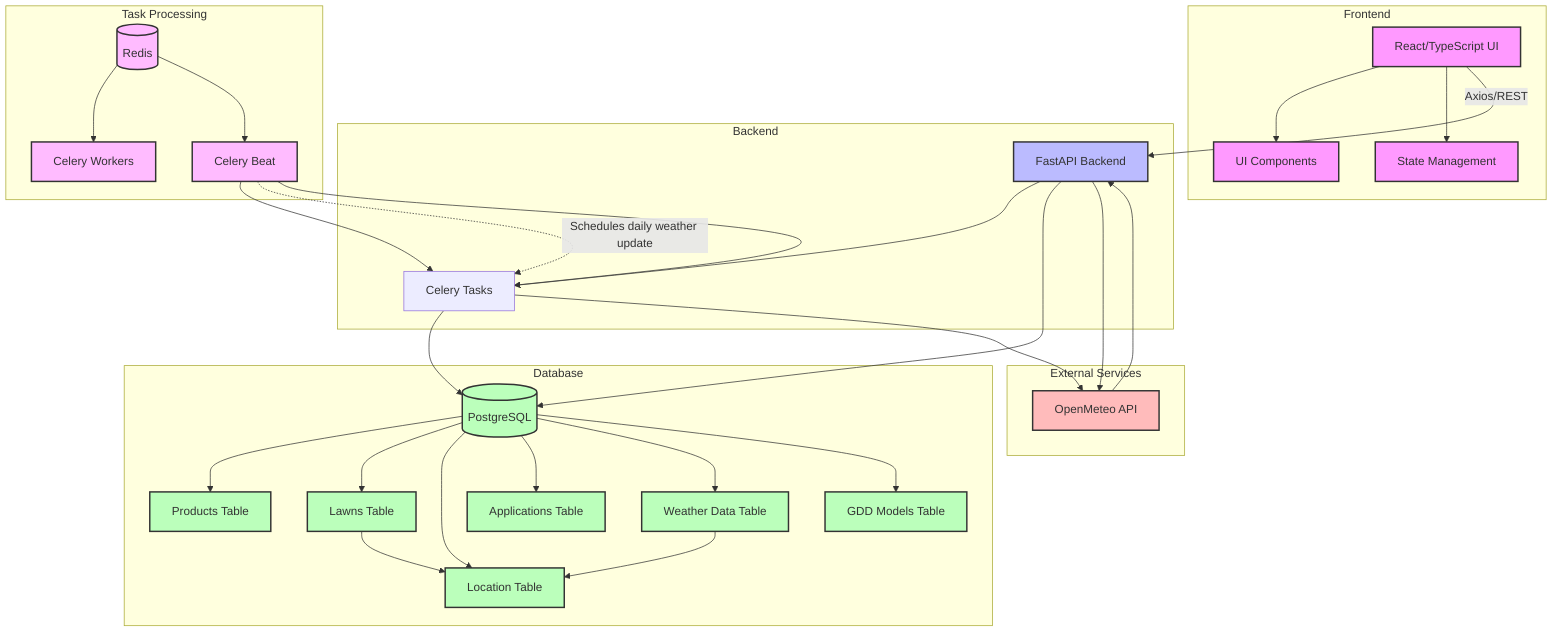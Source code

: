 graph TB
    subgraph Frontend
        UI[React/TypeScript UI]
        Components[UI Components]
        State[State Management]
        UI --> Components
        UI --> State
    end

    subgraph Backend
        API[FastAPI Backend]
        Tasks[Celery Tasks]
        API --> Tasks
    end

    subgraph External Services
        Weather[OpenMeteo API]
        Weather --> API
    end

    subgraph Database
        DB[(PostgreSQL)]
        Products[Products Table]
        Lawns[Lawns Table]
        Locations[Location Table]
        Applications[Applications Table]
        WeatherData[Weather Data Table]
        GDDModels[GDD Models Table]
        DB --> Products
        DB --> Lawns
        DB --> Locations
        DB --> Applications
        DB --> WeatherData
        DB --> GDDModels
        Lawns --> Locations
        WeatherData --> Locations
    end

    subgraph Task Processing
        Redis[(Redis)]
        Celery[Celery Workers]
        Beat[Celery Beat]
        Redis --> Celery
        Redis --> Beat
        Beat --> Tasks
        Beat -. Schedules daily weather update .-> Tasks
    end

    UI -- "Axios/REST" --> API
    API --> DB
    Tasks --> DB
    Beat --> Tasks
    API --> Weather
    Tasks --> Weather

    classDef frontend fill:#f9f,stroke:#333,stroke-width:2px
    classDef backend fill:#bbf,stroke:#333,stroke-width:2px
    classDef database fill:#bfb,stroke:#333,stroke-width:2px
    classDef external fill:#fbb,stroke:#333,stroke-width:2px
    classDef tasks fill:#fbf,stroke:#333,stroke-width:2px

    class UI,Components,State frontend
    class API backend
    class DB,Products,Lawns,Applications,WeatherData,GDDModels,Locations database
    class Weather external
    class Redis,Celery,Beat tasks

    %% Note: WeatherData is deduplicated per Location, not per Lawn. Beat schedules daily updates.